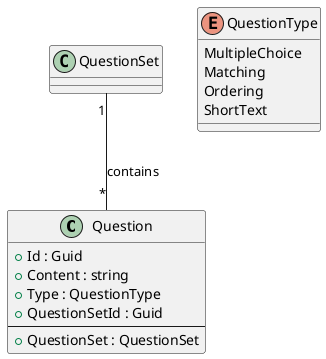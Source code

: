 @startuml
class Question {
    + Id : Guid
    + Content : string
    + Type : QuestionType
    + QuestionSetId : Guid
    --
    + QuestionSet : QuestionSet
}

enum QuestionType {
    MultipleChoice
    Matching
    Ordering
    ShortText
}

QuestionSet "1" -- "*" Question : contains
@enduml